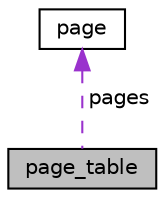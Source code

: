 digraph "page_table"
{
  edge [fontname="Helvetica",fontsize="10",labelfontname="Helvetica",labelfontsize="10"];
  node [fontname="Helvetica",fontsize="10",shape=record];
  Node1 [label="page_table",height=0.2,width=0.4,color="black", fillcolor="grey75", style="filled", fontcolor="black"];
  Node2 -> Node1 [dir="back",color="darkorchid3",fontsize="10",style="dashed",label=" pages" ,fontname="Helvetica"];
  Node2 [label="page",height=0.2,width=0.4,color="black", fillcolor="white", style="filled",URL="$a00238.html"];
}
